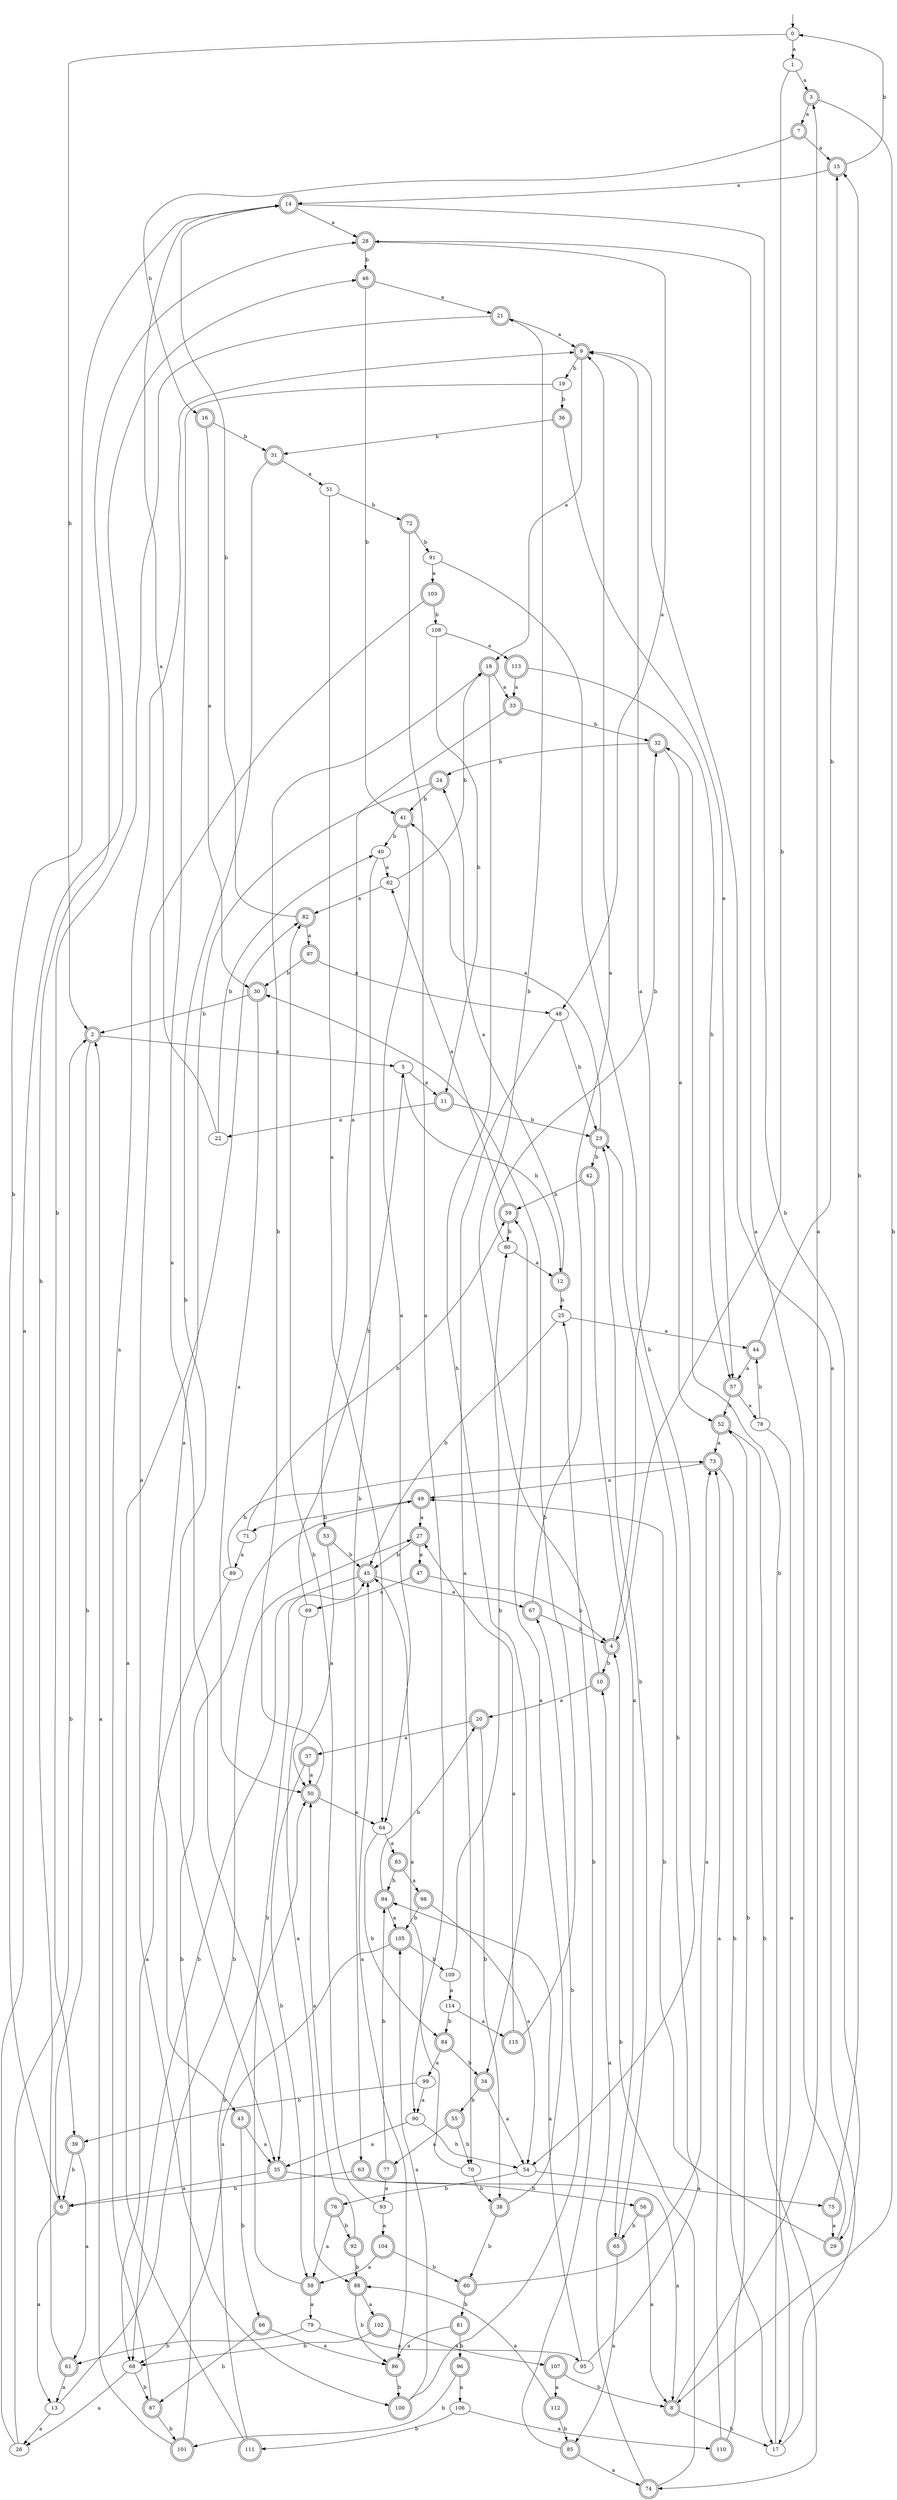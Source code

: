 digraph RandomDFA {
  __start0 [label="", shape=none];
  __start0 -> 0 [label=""];
  0 [shape=circle]
  0 -> 1 [label="a"]
  0 -> 2 [label="b"]
  1
  1 -> 3 [label="a"]
  1 -> 4 [label="b"]
  2 [shape=doublecircle]
  2 -> 5 [label="a"]
  2 -> 6 [label="b"]
  3 [shape=doublecircle]
  3 -> 7 [label="a"]
  3 -> 8 [label="b"]
  4 [shape=doublecircle]
  4 -> 9 [label="a"]
  4 -> 10 [label="b"]
  5
  5 -> 11 [label="a"]
  5 -> 12 [label="b"]
  6 [shape=doublecircle]
  6 -> 13 [label="a"]
  6 -> 14 [label="b"]
  7 [shape=doublecircle]
  7 -> 15 [label="a"]
  7 -> 16 [label="b"]
  8 [shape=doublecircle]
  8 -> 3 [label="a"]
  8 -> 17 [label="b"]
  9 [shape=doublecircle]
  9 -> 18 [label="a"]
  9 -> 19 [label="b"]
  10 [shape=doublecircle]
  10 -> 20 [label="a"]
  10 -> 21 [label="b"]
  11 [shape=doublecircle]
  11 -> 22 [label="a"]
  11 -> 23 [label="b"]
  12 [shape=doublecircle]
  12 -> 24 [label="a"]
  12 -> 25 [label="b"]
  13
  13 -> 26 [label="a"]
  13 -> 27 [label="b"]
  14 [shape=doublecircle]
  14 -> 28 [label="a"]
  14 -> 29 [label="b"]
  15 [shape=doublecircle]
  15 -> 14 [label="a"]
  15 -> 0 [label="b"]
  16 [shape=doublecircle]
  16 -> 30 [label="a"]
  16 -> 31 [label="b"]
  17
  17 -> 9 [label="a"]
  17 -> 32 [label="b"]
  18 [shape=doublecircle]
  18 -> 33 [label="a"]
  18 -> 34 [label="b"]
  19
  19 -> 35 [label="a"]
  19 -> 36 [label="b"]
  20 [shape=doublecircle]
  20 -> 37 [label="a"]
  20 -> 38 [label="b"]
  21 [shape=doublecircle]
  21 -> 9 [label="a"]
  21 -> 39 [label="b"]
  22
  22 -> 14 [label="a"]
  22 -> 40 [label="b"]
  23 [shape=doublecircle]
  23 -> 41 [label="a"]
  23 -> 42 [label="b"]
  24 [shape=doublecircle]
  24 -> 43 [label="a"]
  24 -> 41 [label="b"]
  25
  25 -> 44 [label="a"]
  25 -> 45 [label="b"]
  26
  26 -> 46 [label="a"]
  26 -> 2 [label="b"]
  27 [shape=doublecircle]
  27 -> 47 [label="a"]
  27 -> 45 [label="b"]
  28 [shape=doublecircle]
  28 -> 48 [label="a"]
  28 -> 46 [label="b"]
  29 [shape=doublecircle]
  29 -> 28 [label="a"]
  29 -> 49 [label="b"]
  30 [shape=doublecircle]
  30 -> 50 [label="a"]
  30 -> 2 [label="b"]
  31 [shape=doublecircle]
  31 -> 51 [label="a"]
  31 -> 35 [label="b"]
  32 [shape=doublecircle]
  32 -> 52 [label="a"]
  32 -> 24 [label="b"]
  33 [shape=doublecircle]
  33 -> 53 [label="a"]
  33 -> 32 [label="b"]
  34 [shape=doublecircle]
  34 -> 54 [label="a"]
  34 -> 55 [label="b"]
  35 [shape=doublecircle]
  35 -> 6 [label="a"]
  35 -> 56 [label="b"]
  36 [shape=doublecircle]
  36 -> 57 [label="a"]
  36 -> 31 [label="b"]
  37 [shape=doublecircle]
  37 -> 50 [label="a"]
  37 -> 58 [label="b"]
  38 [shape=doublecircle]
  38 -> 59 [label="a"]
  38 -> 60 [label="b"]
  39 [shape=doublecircle]
  39 -> 61 [label="a"]
  39 -> 6 [label="b"]
  40
  40 -> 62 [label="a"]
  40 -> 63 [label="b"]
  41 [shape=doublecircle]
  41 -> 64 [label="a"]
  41 -> 40 [label="b"]
  42 [shape=doublecircle]
  42 -> 65 [label="a"]
  42 -> 59 [label="b"]
  43 [shape=doublecircle]
  43 -> 35 [label="a"]
  43 -> 66 [label="b"]
  44 [shape=doublecircle]
  44 -> 57 [label="a"]
  44 -> 15 [label="b"]
  45 [shape=doublecircle]
  45 -> 67 [label="a"]
  45 -> 68 [label="b"]
  46 [shape=doublecircle]
  46 -> 21 [label="a"]
  46 -> 41 [label="b"]
  47 [shape=doublecircle]
  47 -> 69 [label="a"]
  47 -> 4 [label="b"]
  48
  48 -> 70 [label="a"]
  48 -> 23 [label="b"]
  49 [shape=doublecircle]
  49 -> 27 [label="a"]
  49 -> 71 [label="b"]
  50 [shape=doublecircle]
  50 -> 64 [label="a"]
  50 -> 18 [label="b"]
  51
  51 -> 64 [label="a"]
  51 -> 72 [label="b"]
  52 [shape=doublecircle]
  52 -> 73 [label="a"]
  52 -> 74 [label="b"]
  53 [shape=doublecircle]
  53 -> 50 [label="a"]
  53 -> 45 [label="b"]
  54
  54 -> 75 [label="a"]
  54 -> 76 [label="b"]
  55 [shape=doublecircle]
  55 -> 77 [label="a"]
  55 -> 70 [label="b"]
  56 [shape=doublecircle]
  56 -> 8 [label="a"]
  56 -> 65 [label="b"]
  57 [shape=doublecircle]
  57 -> 78 [label="a"]
  57 -> 52 [label="b"]
  58 [shape=doublecircle]
  58 -> 79 [label="a"]
  58 -> 45 [label="b"]
  59 [shape=doublecircle]
  59 -> 62 [label="a"]
  59 -> 80 [label="b"]
  60 [shape=doublecircle]
  60 -> 73 [label="a"]
  60 -> 81 [label="b"]
  61 [shape=doublecircle]
  61 -> 13 [label="a"]
  61 -> 28 [label="b"]
  62
  62 -> 82 [label="a"]
  62 -> 18 [label="b"]
  63 [shape=doublecircle]
  63 -> 8 [label="a"]
  63 -> 6 [label="b"]
  64
  64 -> 83 [label="a"]
  64 -> 84 [label="b"]
  65 [shape=doublecircle]
  65 -> 85 [label="a"]
  65 -> 23 [label="b"]
  66 [shape=doublecircle]
  66 -> 86 [label="a"]
  66 -> 87 [label="b"]
  67 [shape=doublecircle]
  67 -> 9 [label="a"]
  67 -> 4 [label="b"]
  68
  68 -> 26 [label="a"]
  68 -> 87 [label="b"]
  69
  69 -> 88 [label="a"]
  69 -> 5 [label="b"]
  70
  70 -> 45 [label="a"]
  70 -> 38 [label="b"]
  71
  71 -> 89 [label="a"]
  71 -> 59 [label="b"]
  72 [shape=doublecircle]
  72 -> 90 [label="a"]
  72 -> 91 [label="b"]
  73 [shape=doublecircle]
  73 -> 49 [label="a"]
  73 -> 17 [label="b"]
  74 [shape=doublecircle]
  74 -> 10 [label="a"]
  74 -> 4 [label="b"]
  75 [shape=doublecircle]
  75 -> 29 [label="a"]
  75 -> 15 [label="b"]
  76 [shape=doublecircle]
  76 -> 58 [label="a"]
  76 -> 92 [label="b"]
  77 [shape=doublecircle]
  77 -> 93 [label="a"]
  77 -> 94 [label="b"]
  78
  78 -> 17 [label="a"]
  78 -> 44 [label="b"]
  79
  79 -> 95 [label="a"]
  79 -> 61 [label="b"]
  80
  80 -> 12 [label="a"]
  80 -> 32 [label="b"]
  81 [shape=doublecircle]
  81 -> 86 [label="a"]
  81 -> 96 [label="b"]
  82 [shape=doublecircle]
  82 -> 97 [label="a"]
  82 -> 14 [label="b"]
  83 [shape=doublecircle]
  83 -> 98 [label="a"]
  83 -> 94 [label="b"]
  84 [shape=doublecircle]
  84 -> 99 [label="a"]
  84 -> 34 [label="b"]
  85 [shape=doublecircle]
  85 -> 74 [label="a"]
  85 -> 25 [label="b"]
  86 [shape=doublecircle]
  86 -> 45 [label="a"]
  86 -> 100 [label="b"]
  87 [shape=doublecircle]
  87 -> 9 [label="a"]
  87 -> 101 [label="b"]
  88 [shape=doublecircle]
  88 -> 102 [label="a"]
  88 -> 86 [label="b"]
  89
  89 -> 68 [label="a"]
  89 -> 73 [label="b"]
  90
  90 -> 35 [label="a"]
  90 -> 54 [label="b"]
  91
  91 -> 103 [label="a"]
  91 -> 54 [label="b"]
  92 [shape=doublecircle]
  92 -> 50 [label="a"]
  92 -> 88 [label="b"]
  93
  93 -> 104 [label="a"]
  93 -> 82 [label="b"]
  94 [shape=doublecircle]
  94 -> 105 [label="a"]
  94 -> 20 [label="b"]
  95
  95 -> 94 [label="a"]
  95 -> 23 [label="b"]
  96 [shape=doublecircle]
  96 -> 106 [label="a"]
  96 -> 101 [label="b"]
  97 [shape=doublecircle]
  97 -> 48 [label="a"]
  97 -> 30 [label="b"]
  98 [shape=doublecircle]
  98 -> 54 [label="a"]
  98 -> 105 [label="b"]
  99
  99 -> 90 [label="a"]
  99 -> 39 [label="b"]
  100 [shape=doublecircle]
  100 -> 105 [label="a"]
  100 -> 67 [label="b"]
  101 [shape=doublecircle]
  101 -> 2 [label="a"]
  101 -> 49 [label="b"]
  102 [shape=doublecircle]
  102 -> 107 [label="a"]
  102 -> 68 [label="b"]
  103 [shape=doublecircle]
  103 -> 100 [label="a"]
  103 -> 108 [label="b"]
  104 [shape=doublecircle]
  104 -> 58 [label="a"]
  104 -> 60 [label="b"]
  105 [shape=doublecircle]
  105 -> 68 [label="a"]
  105 -> 109 [label="b"]
  106
  106 -> 110 [label="a"]
  106 -> 111 [label="b"]
  107 [shape=doublecircle]
  107 -> 112 [label="a"]
  107 -> 8 [label="b"]
  108
  108 -> 113 [label="a"]
  108 -> 11 [label="b"]
  109
  109 -> 114 [label="a"]
  109 -> 80 [label="b"]
  110 [shape=doublecircle]
  110 -> 73 [label="a"]
  110 -> 52 [label="b"]
  111 [shape=doublecircle]
  111 -> 82 [label="a"]
  111 -> 50 [label="b"]
  112 [shape=doublecircle]
  112 -> 88 [label="a"]
  112 -> 85 [label="b"]
  113 [shape=doublecircle]
  113 -> 33 [label="a"]
  113 -> 57 [label="b"]
  114
  114 -> 115 [label="a"]
  114 -> 84 [label="b"]
  115 [shape=doublecircle]
  115 -> 27 [label="a"]
  115 -> 30 [label="b"]
}
